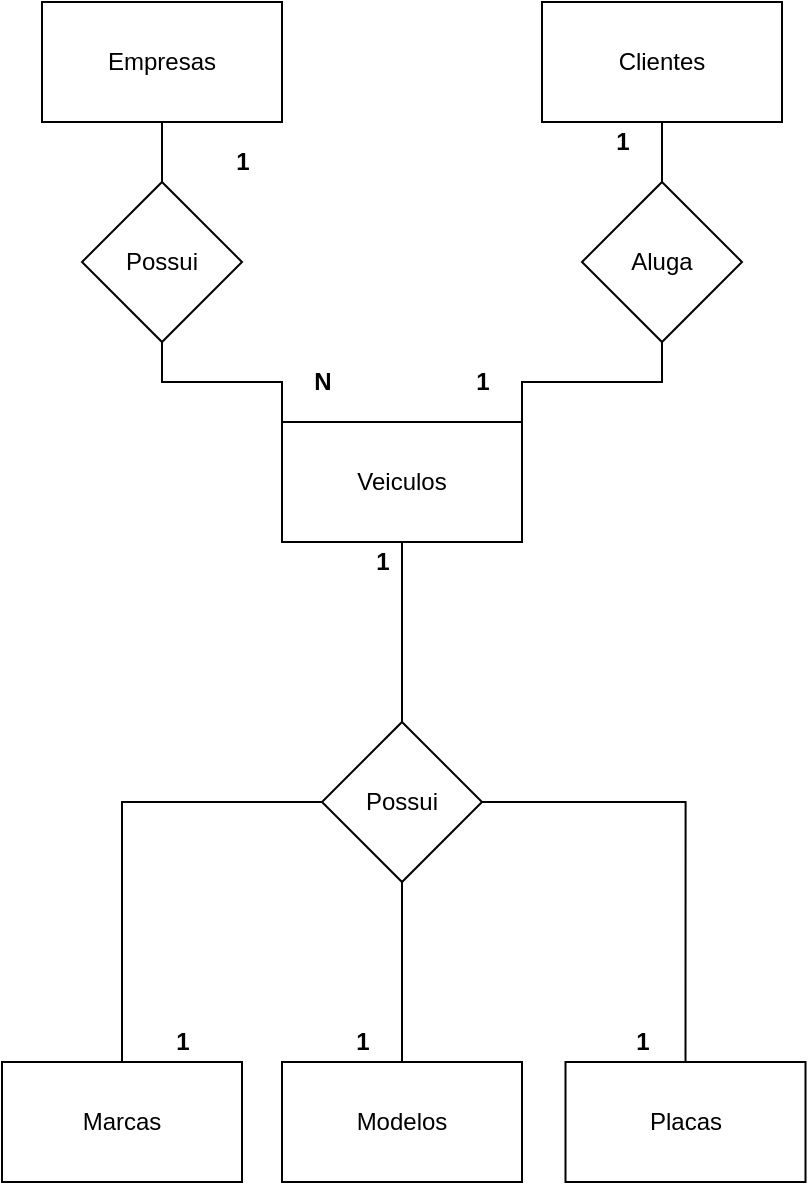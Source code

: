 <mxfile version="14.1.8" type="device"><diagram id="ia8KwywKBiOk0KJCTOvn" name="Página-1"><mxGraphModel dx="1086" dy="806" grid="1" gridSize="10" guides="1" tooltips="1" connect="1" arrows="1" fold="1" page="1" pageScale="1" pageWidth="827" pageHeight="1169" math="0" shadow="0"><root><mxCell id="0"/><mxCell id="1" parent="0"/><mxCell id="3TsK45H1S-z47BcT8TSo-10" value="" style="edgeStyle=orthogonalEdgeStyle;rounded=0;orthogonalLoop=1;jettySize=auto;html=1;endArrow=none;endFill=0;" parent="1" source="3TsK45H1S-z47BcT8TSo-1" target="3TsK45H1S-z47BcT8TSo-5" edge="1"><mxGeometry relative="1" as="geometry"/></mxCell><mxCell id="3TsK45H1S-z47BcT8TSo-1" value="Empresas" style="whiteSpace=wrap;html=1;" parent="1" vertex="1"><mxGeometry x="60" y="80" width="120" height="60" as="geometry"/></mxCell><mxCell id="3TsK45H1S-z47BcT8TSo-7" style="edgeStyle=orthogonalEdgeStyle;rounded=0;orthogonalLoop=1;jettySize=auto;html=1;exitX=0;exitY=0;exitDx=0;exitDy=0;endArrow=none;endFill=0;" parent="1" source="3TsK45H1S-z47BcT8TSo-2" target="3TsK45H1S-z47BcT8TSo-5" edge="1"><mxGeometry relative="1" as="geometry"/></mxCell><mxCell id="3TsK45H1S-z47BcT8TSo-8" style="edgeStyle=orthogonalEdgeStyle;rounded=0;orthogonalLoop=1;jettySize=auto;html=1;exitX=1;exitY=0;exitDx=0;exitDy=0;entryX=0.5;entryY=1;entryDx=0;entryDy=0;endArrow=none;endFill=0;" parent="1" source="3TsK45H1S-z47BcT8TSo-2" target="3TsK45H1S-z47BcT8TSo-6" edge="1"><mxGeometry relative="1" as="geometry"/></mxCell><mxCell id="3TsK45H1S-z47BcT8TSo-15" style="edgeStyle=orthogonalEdgeStyle;rounded=0;orthogonalLoop=1;jettySize=auto;html=1;exitX=0.5;exitY=1;exitDx=0;exitDy=0;entryX=0.5;entryY=0;entryDx=0;entryDy=0;endArrow=none;endFill=0;" parent="1" source="3TsK45H1S-z47BcT8TSo-2" target="3TsK45H1S-z47BcT8TSo-11" edge="1"><mxGeometry relative="1" as="geometry"/></mxCell><mxCell id="3TsK45H1S-z47BcT8TSo-2" value="Veiculos" style="whiteSpace=wrap;html=1;" parent="1" vertex="1"><mxGeometry x="180" y="290" width="120" height="60" as="geometry"/></mxCell><mxCell id="3TsK45H1S-z47BcT8TSo-9" value="" style="edgeStyle=orthogonalEdgeStyle;rounded=0;orthogonalLoop=1;jettySize=auto;html=1;endArrow=none;endFill=0;" parent="1" source="3TsK45H1S-z47BcT8TSo-3" target="3TsK45H1S-z47BcT8TSo-6" edge="1"><mxGeometry relative="1" as="geometry"/></mxCell><mxCell id="3TsK45H1S-z47BcT8TSo-3" value="Clientes" style="whiteSpace=wrap;html=1;" parent="1" vertex="1"><mxGeometry x="310" y="80" width="120" height="60" as="geometry"/></mxCell><mxCell id="3TsK45H1S-z47BcT8TSo-5" value="Possui" style="rhombus;whiteSpace=wrap;html=1;" parent="1" vertex="1"><mxGeometry x="80" y="170" width="80" height="80" as="geometry"/></mxCell><mxCell id="3TsK45H1S-z47BcT8TSo-6" value="Aluga" style="rhombus;whiteSpace=wrap;html=1;" parent="1" vertex="1"><mxGeometry x="330" y="170" width="80" height="80" as="geometry"/></mxCell><mxCell id="3TsK45H1S-z47BcT8TSo-16" value="" style="edgeStyle=orthogonalEdgeStyle;rounded=0;orthogonalLoop=1;jettySize=auto;html=1;endArrow=none;endFill=0;" parent="1" source="3TsK45H1S-z47BcT8TSo-11" target="3TsK45H1S-z47BcT8TSo-13" edge="1"><mxGeometry relative="1" as="geometry"/></mxCell><mxCell id="3TsK45H1S-z47BcT8TSo-11" value="Possui" style="rhombus;whiteSpace=wrap;html=1;" parent="1" vertex="1"><mxGeometry x="200" y="440" width="80" height="80" as="geometry"/></mxCell><mxCell id="3TsK45H1S-z47BcT8TSo-17" style="edgeStyle=orthogonalEdgeStyle;rounded=0;orthogonalLoop=1;jettySize=auto;html=1;exitX=0.5;exitY=0;exitDx=0;exitDy=0;entryX=0;entryY=0.5;entryDx=0;entryDy=0;endArrow=none;endFill=0;" parent="1" source="3TsK45H1S-z47BcT8TSo-12" target="3TsK45H1S-z47BcT8TSo-11" edge="1"><mxGeometry relative="1" as="geometry"/></mxCell><mxCell id="3TsK45H1S-z47BcT8TSo-12" value="Marcas" style="whiteSpace=wrap;html=1;" parent="1" vertex="1"><mxGeometry x="40" y="610" width="120" height="60" as="geometry"/></mxCell><mxCell id="3TsK45H1S-z47BcT8TSo-13" value="Modelos" style="whiteSpace=wrap;html=1;" parent="1" vertex="1"><mxGeometry x="180" y="610" width="120" height="60" as="geometry"/></mxCell><mxCell id="3TsK45H1S-z47BcT8TSo-18" style="edgeStyle=orthogonalEdgeStyle;rounded=0;orthogonalLoop=1;jettySize=auto;html=1;exitX=0.5;exitY=0;exitDx=0;exitDy=0;entryX=1;entryY=0.5;entryDx=0;entryDy=0;endArrow=none;endFill=0;" parent="1" source="3TsK45H1S-z47BcT8TSo-14" target="3TsK45H1S-z47BcT8TSo-11" edge="1"><mxGeometry relative="1" as="geometry"/></mxCell><mxCell id="3TsK45H1S-z47BcT8TSo-14" value="Placas" style="whiteSpace=wrap;html=1;" parent="1" vertex="1"><mxGeometry x="321.75" y="610" width="120" height="60" as="geometry"/></mxCell><mxCell id="01YUaj_qqap1Vp2hmOI_-1" value="&lt;b&gt;1&lt;/b&gt;" style="text;html=1;align=center;verticalAlign=middle;resizable=0;points=[];autosize=1;" vertex="1" parent="1"><mxGeometry x="150" y="150" width="20" height="20" as="geometry"/></mxCell><mxCell id="01YUaj_qqap1Vp2hmOI_-2" value="&lt;b&gt;1&lt;/b&gt;" style="text;html=1;align=center;verticalAlign=middle;resizable=0;points=[];autosize=1;" vertex="1" parent="1"><mxGeometry x="340" y="140" width="20" height="20" as="geometry"/></mxCell><mxCell id="01YUaj_qqap1Vp2hmOI_-3" value="&lt;b&gt;1&lt;/b&gt;" style="text;html=1;align=center;verticalAlign=middle;resizable=0;points=[];autosize=1;" vertex="1" parent="1"><mxGeometry x="270" y="260" width="20" height="20" as="geometry"/></mxCell><mxCell id="01YUaj_qqap1Vp2hmOI_-4" value="&lt;b&gt;N&lt;/b&gt;" style="text;html=1;align=center;verticalAlign=middle;resizable=0;points=[];autosize=1;" vertex="1" parent="1"><mxGeometry x="190" y="260" width="20" height="20" as="geometry"/></mxCell><mxCell id="01YUaj_qqap1Vp2hmOI_-5" value="&lt;b&gt;1&lt;/b&gt;" style="text;html=1;align=center;verticalAlign=middle;resizable=0;points=[];autosize=1;" vertex="1" parent="1"><mxGeometry x="220" y="350" width="20" height="20" as="geometry"/></mxCell><mxCell id="01YUaj_qqap1Vp2hmOI_-6" value="&lt;b&gt;1&lt;/b&gt;" style="text;html=1;align=center;verticalAlign=middle;resizable=0;points=[];autosize=1;" vertex="1" parent="1"><mxGeometry x="120" y="590" width="20" height="20" as="geometry"/></mxCell><mxCell id="01YUaj_qqap1Vp2hmOI_-7" value="&lt;b&gt;1&lt;/b&gt;" style="text;html=1;align=center;verticalAlign=middle;resizable=0;points=[];autosize=1;" vertex="1" parent="1"><mxGeometry x="210" y="590" width="20" height="20" as="geometry"/></mxCell><mxCell id="01YUaj_qqap1Vp2hmOI_-8" value="&lt;b&gt;1&lt;/b&gt;" style="text;html=1;align=center;verticalAlign=middle;resizable=0;points=[];autosize=1;" vertex="1" parent="1"><mxGeometry x="350" y="590" width="20" height="20" as="geometry"/></mxCell></root></mxGraphModel></diagram></mxfile>